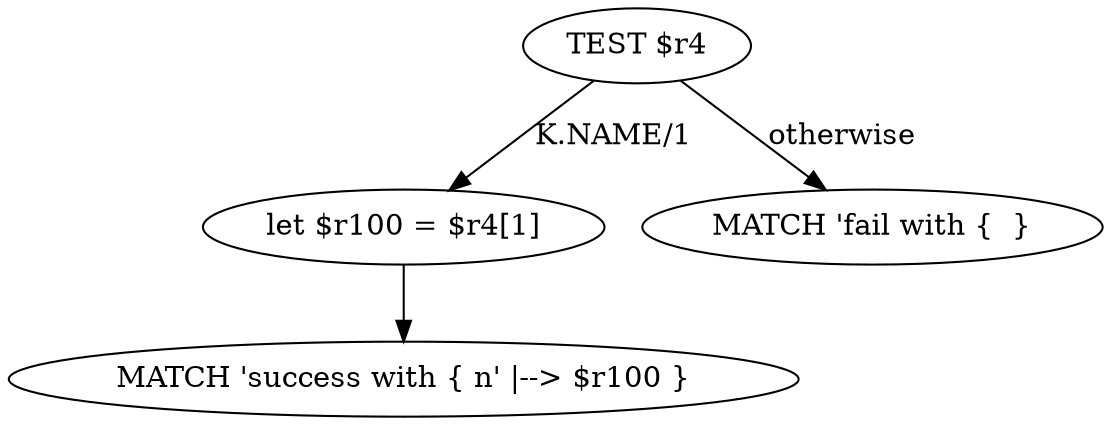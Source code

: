 digraph {
  N6 [label="TEST $r4"]
  N7 [label="let $r100 = $r4[1]"]
  N8 [label="MATCH 'success with { n' |--> $r100 }"]
  N7 -> N8 
  N6 -> N7 [label="K.NAME/1"]
  N9 [label="MATCH 'fail with {  }"]
  N6 -> N9 [label="otherwise"]
}
